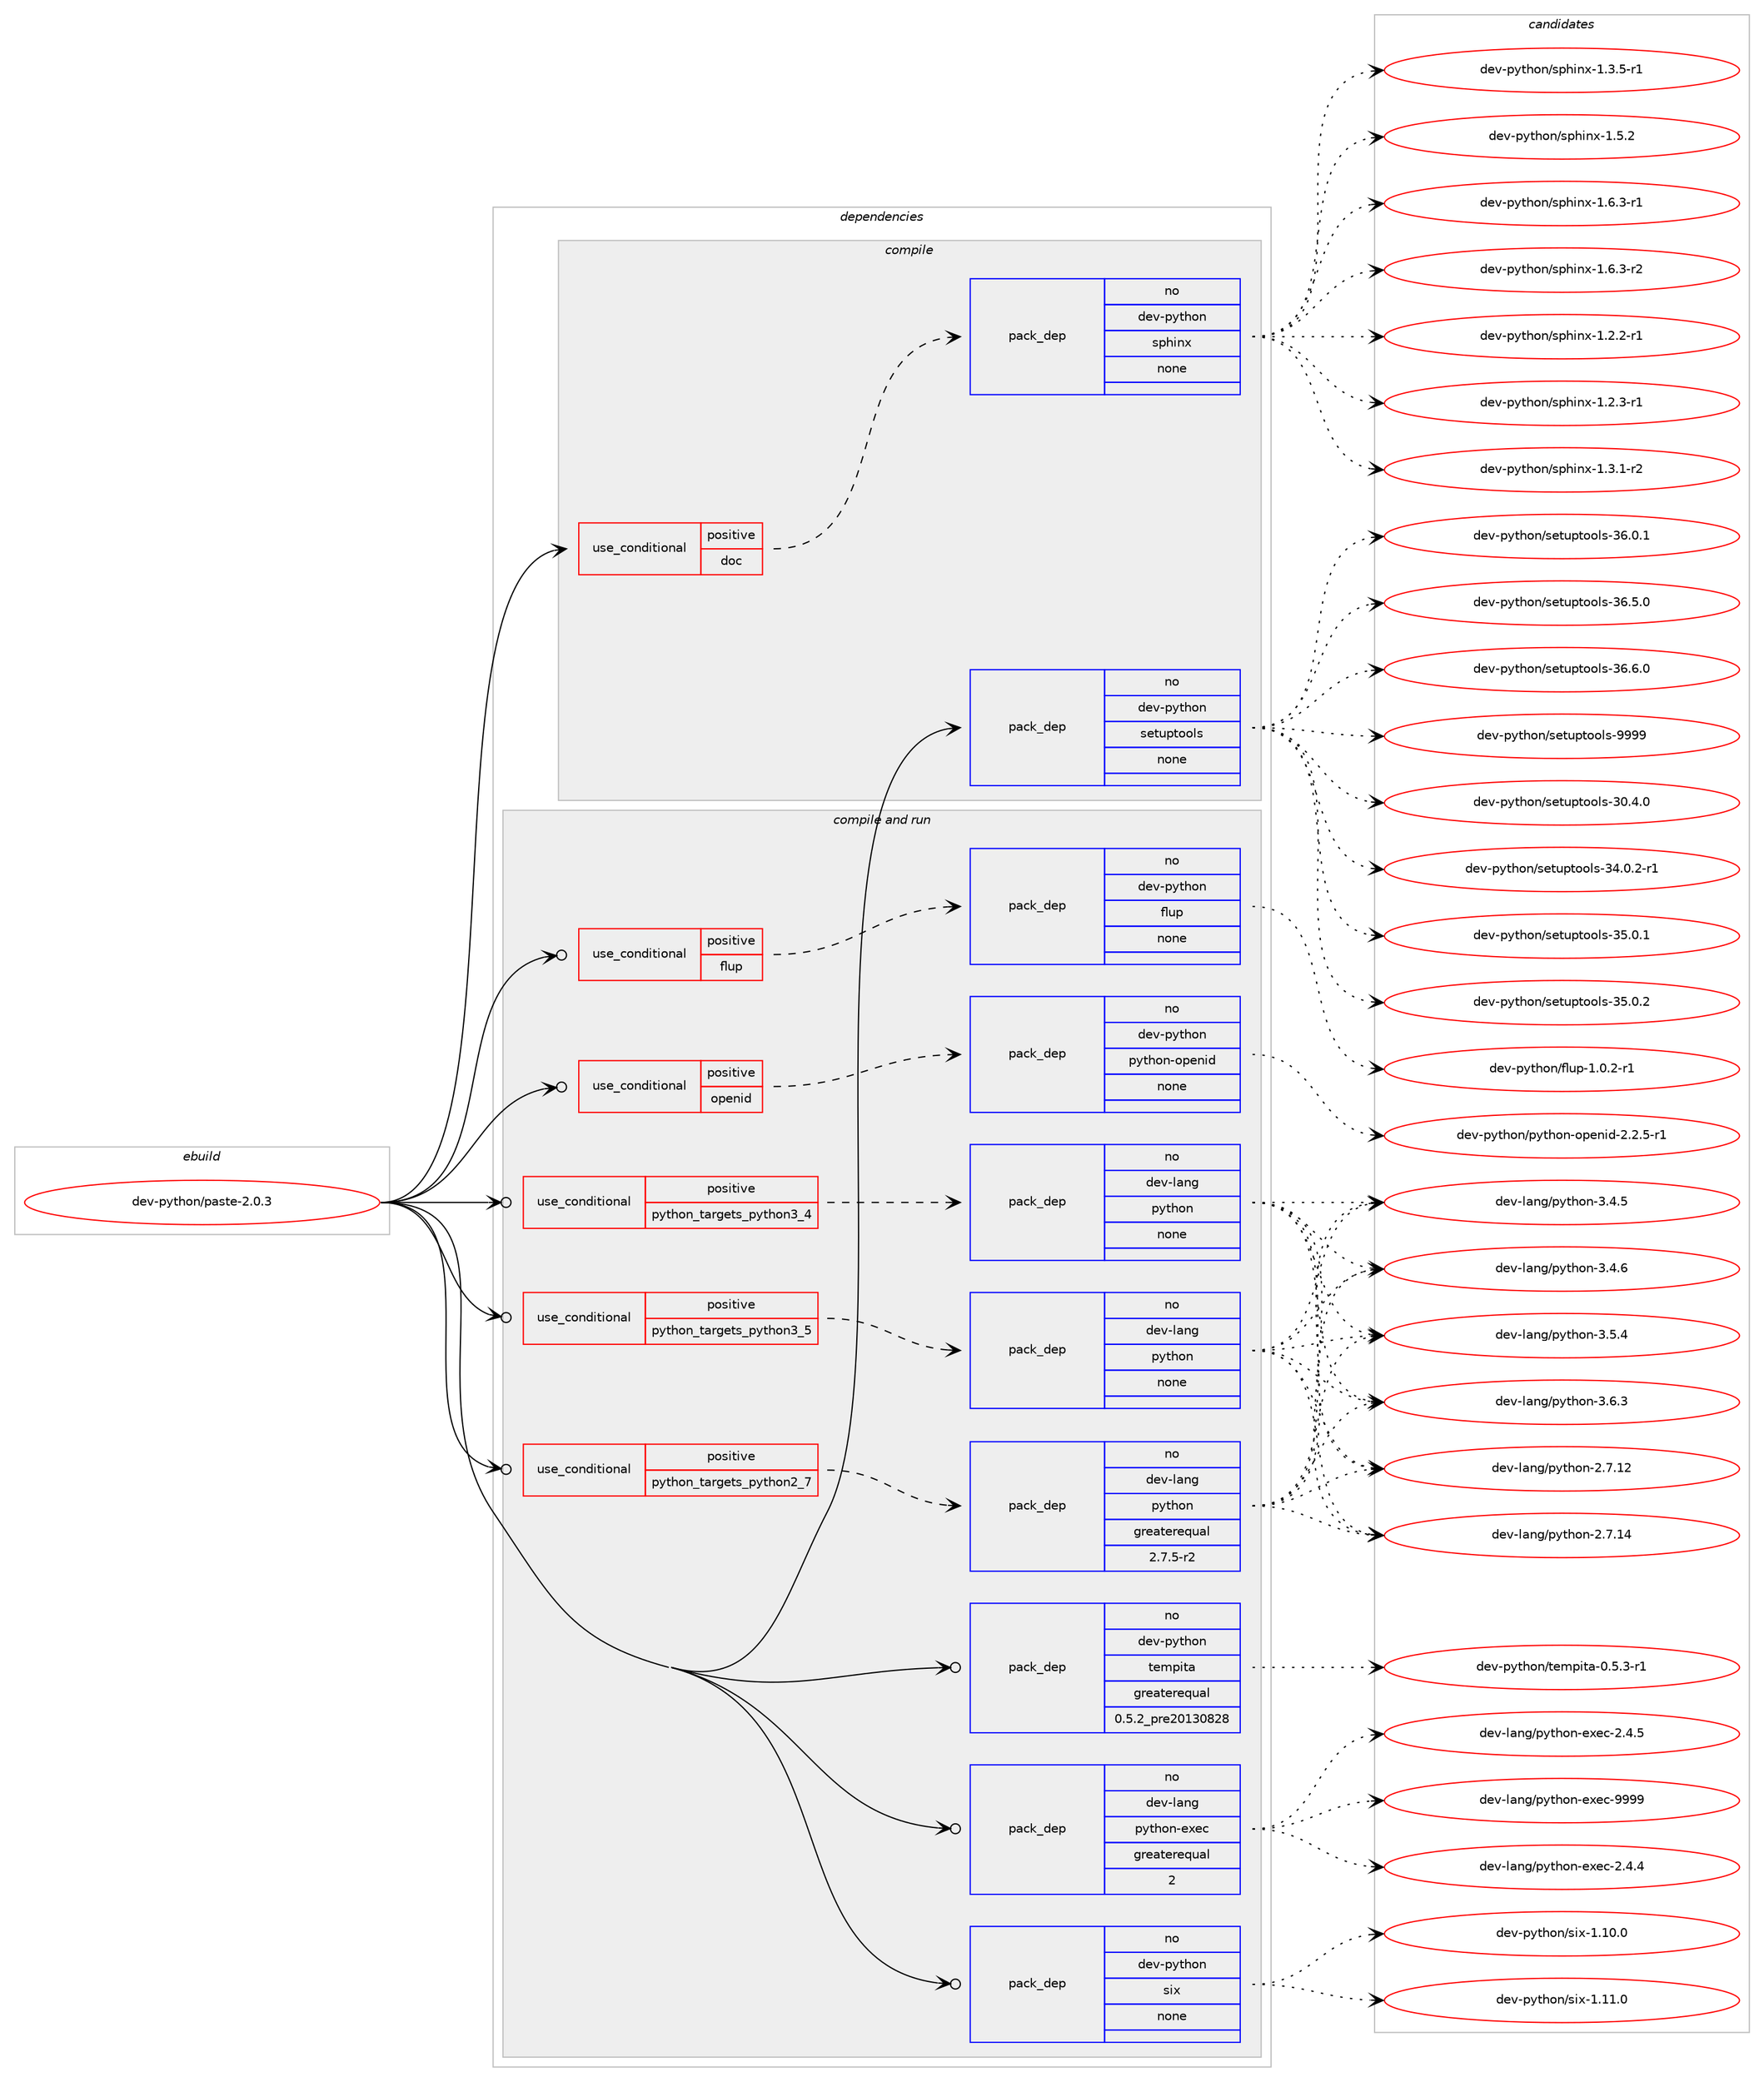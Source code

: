 digraph prolog {

# *************
# Graph options
# *************

newrank=true;
concentrate=true;
compound=true;
graph [rankdir=LR,fontname=Helvetica,fontsize=10,ranksep=1.5];#, ranksep=2.5, nodesep=0.2];
edge  [arrowhead=vee];
node  [fontname=Helvetica,fontsize=10];

# **********
# The ebuild
# **********

subgraph cluster_leftcol {
color=gray;
rank=same;
label=<<i>ebuild</i>>;
id [label="dev-python/paste-2.0.3", color=red, width=4, href="../dev-python/paste-2.0.3.svg"];
}

# ****************
# The dependencies
# ****************

subgraph cluster_midcol {
color=gray;
label=<<i>dependencies</i>>;
subgraph cluster_compile {
fillcolor="#eeeeee";
style=filled;
label=<<i>compile</i>>;
subgraph cond37017 {
dependency172443 [label=<<TABLE BORDER="0" CELLBORDER="1" CELLSPACING="0" CELLPADDING="4"><TR><TD ROWSPAN="3" CELLPADDING="10">use_conditional</TD></TR><TR><TD>positive</TD></TR><TR><TD>doc</TD></TR></TABLE>>, shape=none, color=red];
subgraph pack131519 {
dependency172444 [label=<<TABLE BORDER="0" CELLBORDER="1" CELLSPACING="0" CELLPADDING="4" WIDTH="220"><TR><TD ROWSPAN="6" CELLPADDING="30">pack_dep</TD></TR><TR><TD WIDTH="110">no</TD></TR><TR><TD>dev-python</TD></TR><TR><TD>sphinx</TD></TR><TR><TD>none</TD></TR><TR><TD></TD></TR></TABLE>>, shape=none, color=blue];
}
dependency172443:e -> dependency172444:w [weight=20,style="dashed",arrowhead="vee"];
}
id:e -> dependency172443:w [weight=20,style="solid",arrowhead="vee"];
subgraph pack131520 {
dependency172445 [label=<<TABLE BORDER="0" CELLBORDER="1" CELLSPACING="0" CELLPADDING="4" WIDTH="220"><TR><TD ROWSPAN="6" CELLPADDING="30">pack_dep</TD></TR><TR><TD WIDTH="110">no</TD></TR><TR><TD>dev-python</TD></TR><TR><TD>setuptools</TD></TR><TR><TD>none</TD></TR><TR><TD></TD></TR></TABLE>>, shape=none, color=blue];
}
id:e -> dependency172445:w [weight=20,style="solid",arrowhead="vee"];
}
subgraph cluster_compileandrun {
fillcolor="#eeeeee";
style=filled;
label=<<i>compile and run</i>>;
subgraph cond37018 {
dependency172446 [label=<<TABLE BORDER="0" CELLBORDER="1" CELLSPACING="0" CELLPADDING="4"><TR><TD ROWSPAN="3" CELLPADDING="10">use_conditional</TD></TR><TR><TD>positive</TD></TR><TR><TD>flup</TD></TR></TABLE>>, shape=none, color=red];
subgraph pack131521 {
dependency172447 [label=<<TABLE BORDER="0" CELLBORDER="1" CELLSPACING="0" CELLPADDING="4" WIDTH="220"><TR><TD ROWSPAN="6" CELLPADDING="30">pack_dep</TD></TR><TR><TD WIDTH="110">no</TD></TR><TR><TD>dev-python</TD></TR><TR><TD>flup</TD></TR><TR><TD>none</TD></TR><TR><TD></TD></TR></TABLE>>, shape=none, color=blue];
}
dependency172446:e -> dependency172447:w [weight=20,style="dashed",arrowhead="vee"];
}
id:e -> dependency172446:w [weight=20,style="solid",arrowhead="odotvee"];
subgraph cond37019 {
dependency172448 [label=<<TABLE BORDER="0" CELLBORDER="1" CELLSPACING="0" CELLPADDING="4"><TR><TD ROWSPAN="3" CELLPADDING="10">use_conditional</TD></TR><TR><TD>positive</TD></TR><TR><TD>openid</TD></TR></TABLE>>, shape=none, color=red];
subgraph pack131522 {
dependency172449 [label=<<TABLE BORDER="0" CELLBORDER="1" CELLSPACING="0" CELLPADDING="4" WIDTH="220"><TR><TD ROWSPAN="6" CELLPADDING="30">pack_dep</TD></TR><TR><TD WIDTH="110">no</TD></TR><TR><TD>dev-python</TD></TR><TR><TD>python-openid</TD></TR><TR><TD>none</TD></TR><TR><TD></TD></TR></TABLE>>, shape=none, color=blue];
}
dependency172448:e -> dependency172449:w [weight=20,style="dashed",arrowhead="vee"];
}
id:e -> dependency172448:w [weight=20,style="solid",arrowhead="odotvee"];
subgraph cond37020 {
dependency172450 [label=<<TABLE BORDER="0" CELLBORDER="1" CELLSPACING="0" CELLPADDING="4"><TR><TD ROWSPAN="3" CELLPADDING="10">use_conditional</TD></TR><TR><TD>positive</TD></TR><TR><TD>python_targets_python2_7</TD></TR></TABLE>>, shape=none, color=red];
subgraph pack131523 {
dependency172451 [label=<<TABLE BORDER="0" CELLBORDER="1" CELLSPACING="0" CELLPADDING="4" WIDTH="220"><TR><TD ROWSPAN="6" CELLPADDING="30">pack_dep</TD></TR><TR><TD WIDTH="110">no</TD></TR><TR><TD>dev-lang</TD></TR><TR><TD>python</TD></TR><TR><TD>greaterequal</TD></TR><TR><TD>2.7.5-r2</TD></TR></TABLE>>, shape=none, color=blue];
}
dependency172450:e -> dependency172451:w [weight=20,style="dashed",arrowhead="vee"];
}
id:e -> dependency172450:w [weight=20,style="solid",arrowhead="odotvee"];
subgraph cond37021 {
dependency172452 [label=<<TABLE BORDER="0" CELLBORDER="1" CELLSPACING="0" CELLPADDING="4"><TR><TD ROWSPAN="3" CELLPADDING="10">use_conditional</TD></TR><TR><TD>positive</TD></TR><TR><TD>python_targets_python3_4</TD></TR></TABLE>>, shape=none, color=red];
subgraph pack131524 {
dependency172453 [label=<<TABLE BORDER="0" CELLBORDER="1" CELLSPACING="0" CELLPADDING="4" WIDTH="220"><TR><TD ROWSPAN="6" CELLPADDING="30">pack_dep</TD></TR><TR><TD WIDTH="110">no</TD></TR><TR><TD>dev-lang</TD></TR><TR><TD>python</TD></TR><TR><TD>none</TD></TR><TR><TD></TD></TR></TABLE>>, shape=none, color=blue];
}
dependency172452:e -> dependency172453:w [weight=20,style="dashed",arrowhead="vee"];
}
id:e -> dependency172452:w [weight=20,style="solid",arrowhead="odotvee"];
subgraph cond37022 {
dependency172454 [label=<<TABLE BORDER="0" CELLBORDER="1" CELLSPACING="0" CELLPADDING="4"><TR><TD ROWSPAN="3" CELLPADDING="10">use_conditional</TD></TR><TR><TD>positive</TD></TR><TR><TD>python_targets_python3_5</TD></TR></TABLE>>, shape=none, color=red];
subgraph pack131525 {
dependency172455 [label=<<TABLE BORDER="0" CELLBORDER="1" CELLSPACING="0" CELLPADDING="4" WIDTH="220"><TR><TD ROWSPAN="6" CELLPADDING="30">pack_dep</TD></TR><TR><TD WIDTH="110">no</TD></TR><TR><TD>dev-lang</TD></TR><TR><TD>python</TD></TR><TR><TD>none</TD></TR><TR><TD></TD></TR></TABLE>>, shape=none, color=blue];
}
dependency172454:e -> dependency172455:w [weight=20,style="dashed",arrowhead="vee"];
}
id:e -> dependency172454:w [weight=20,style="solid",arrowhead="odotvee"];
subgraph pack131526 {
dependency172456 [label=<<TABLE BORDER="0" CELLBORDER="1" CELLSPACING="0" CELLPADDING="4" WIDTH="220"><TR><TD ROWSPAN="6" CELLPADDING="30">pack_dep</TD></TR><TR><TD WIDTH="110">no</TD></TR><TR><TD>dev-lang</TD></TR><TR><TD>python-exec</TD></TR><TR><TD>greaterequal</TD></TR><TR><TD>2</TD></TR></TABLE>>, shape=none, color=blue];
}
id:e -> dependency172456:w [weight=20,style="solid",arrowhead="odotvee"];
subgraph pack131527 {
dependency172457 [label=<<TABLE BORDER="0" CELLBORDER="1" CELLSPACING="0" CELLPADDING="4" WIDTH="220"><TR><TD ROWSPAN="6" CELLPADDING="30">pack_dep</TD></TR><TR><TD WIDTH="110">no</TD></TR><TR><TD>dev-python</TD></TR><TR><TD>six</TD></TR><TR><TD>none</TD></TR><TR><TD></TD></TR></TABLE>>, shape=none, color=blue];
}
id:e -> dependency172457:w [weight=20,style="solid",arrowhead="odotvee"];
subgraph pack131528 {
dependency172458 [label=<<TABLE BORDER="0" CELLBORDER="1" CELLSPACING="0" CELLPADDING="4" WIDTH="220"><TR><TD ROWSPAN="6" CELLPADDING="30">pack_dep</TD></TR><TR><TD WIDTH="110">no</TD></TR><TR><TD>dev-python</TD></TR><TR><TD>tempita</TD></TR><TR><TD>greaterequal</TD></TR><TR><TD>0.5.2_pre20130828</TD></TR></TABLE>>, shape=none, color=blue];
}
id:e -> dependency172458:w [weight=20,style="solid",arrowhead="odotvee"];
}
subgraph cluster_run {
fillcolor="#eeeeee";
style=filled;
label=<<i>run</i>>;
}
}

# **************
# The candidates
# **************

subgraph cluster_choices {
rank=same;
color=gray;
label=<<i>candidates</i>>;

subgraph choice131519 {
color=black;
nodesep=1;
choice10010111845112121116104111110471151121041051101204549465046504511449 [label="dev-python/sphinx-1.2.2-r1", color=red, width=4,href="../dev-python/sphinx-1.2.2-r1.svg"];
choice10010111845112121116104111110471151121041051101204549465046514511449 [label="dev-python/sphinx-1.2.3-r1", color=red, width=4,href="../dev-python/sphinx-1.2.3-r1.svg"];
choice10010111845112121116104111110471151121041051101204549465146494511450 [label="dev-python/sphinx-1.3.1-r2", color=red, width=4,href="../dev-python/sphinx-1.3.1-r2.svg"];
choice10010111845112121116104111110471151121041051101204549465146534511449 [label="dev-python/sphinx-1.3.5-r1", color=red, width=4,href="../dev-python/sphinx-1.3.5-r1.svg"];
choice1001011184511212111610411111047115112104105110120454946534650 [label="dev-python/sphinx-1.5.2", color=red, width=4,href="../dev-python/sphinx-1.5.2.svg"];
choice10010111845112121116104111110471151121041051101204549465446514511449 [label="dev-python/sphinx-1.6.3-r1", color=red, width=4,href="../dev-python/sphinx-1.6.3-r1.svg"];
choice10010111845112121116104111110471151121041051101204549465446514511450 [label="dev-python/sphinx-1.6.3-r2", color=red, width=4,href="../dev-python/sphinx-1.6.3-r2.svg"];
dependency172444:e -> choice10010111845112121116104111110471151121041051101204549465046504511449:w [style=dotted,weight="100"];
dependency172444:e -> choice10010111845112121116104111110471151121041051101204549465046514511449:w [style=dotted,weight="100"];
dependency172444:e -> choice10010111845112121116104111110471151121041051101204549465146494511450:w [style=dotted,weight="100"];
dependency172444:e -> choice10010111845112121116104111110471151121041051101204549465146534511449:w [style=dotted,weight="100"];
dependency172444:e -> choice1001011184511212111610411111047115112104105110120454946534650:w [style=dotted,weight="100"];
dependency172444:e -> choice10010111845112121116104111110471151121041051101204549465446514511449:w [style=dotted,weight="100"];
dependency172444:e -> choice10010111845112121116104111110471151121041051101204549465446514511450:w [style=dotted,weight="100"];
}
subgraph choice131520 {
color=black;
nodesep=1;
choice100101118451121211161041111104711510111611711211611111110811545514846524648 [label="dev-python/setuptools-30.4.0", color=red, width=4,href="../dev-python/setuptools-30.4.0.svg"];
choice1001011184511212111610411111047115101116117112116111111108115455152464846504511449 [label="dev-python/setuptools-34.0.2-r1", color=red, width=4,href="../dev-python/setuptools-34.0.2-r1.svg"];
choice100101118451121211161041111104711510111611711211611111110811545515346484649 [label="dev-python/setuptools-35.0.1", color=red, width=4,href="../dev-python/setuptools-35.0.1.svg"];
choice100101118451121211161041111104711510111611711211611111110811545515346484650 [label="dev-python/setuptools-35.0.2", color=red, width=4,href="../dev-python/setuptools-35.0.2.svg"];
choice100101118451121211161041111104711510111611711211611111110811545515446484649 [label="dev-python/setuptools-36.0.1", color=red, width=4,href="../dev-python/setuptools-36.0.1.svg"];
choice100101118451121211161041111104711510111611711211611111110811545515446534648 [label="dev-python/setuptools-36.5.0", color=red, width=4,href="../dev-python/setuptools-36.5.0.svg"];
choice100101118451121211161041111104711510111611711211611111110811545515446544648 [label="dev-python/setuptools-36.6.0", color=red, width=4,href="../dev-python/setuptools-36.6.0.svg"];
choice10010111845112121116104111110471151011161171121161111111081154557575757 [label="dev-python/setuptools-9999", color=red, width=4,href="../dev-python/setuptools-9999.svg"];
dependency172445:e -> choice100101118451121211161041111104711510111611711211611111110811545514846524648:w [style=dotted,weight="100"];
dependency172445:e -> choice1001011184511212111610411111047115101116117112116111111108115455152464846504511449:w [style=dotted,weight="100"];
dependency172445:e -> choice100101118451121211161041111104711510111611711211611111110811545515346484649:w [style=dotted,weight="100"];
dependency172445:e -> choice100101118451121211161041111104711510111611711211611111110811545515346484650:w [style=dotted,weight="100"];
dependency172445:e -> choice100101118451121211161041111104711510111611711211611111110811545515446484649:w [style=dotted,weight="100"];
dependency172445:e -> choice100101118451121211161041111104711510111611711211611111110811545515446534648:w [style=dotted,weight="100"];
dependency172445:e -> choice100101118451121211161041111104711510111611711211611111110811545515446544648:w [style=dotted,weight="100"];
dependency172445:e -> choice10010111845112121116104111110471151011161171121161111111081154557575757:w [style=dotted,weight="100"];
}
subgraph choice131521 {
color=black;
nodesep=1;
choice10010111845112121116104111110471021081171124549464846504511449 [label="dev-python/flup-1.0.2-r1", color=red, width=4,href="../dev-python/flup-1.0.2-r1.svg"];
dependency172447:e -> choice10010111845112121116104111110471021081171124549464846504511449:w [style=dotted,weight="100"];
}
subgraph choice131522 {
color=black;
nodesep=1;
choice1001011184511212111610411111047112121116104111110451111121011101051004550465046534511449 [label="dev-python/python-openid-2.2.5-r1", color=red, width=4,href="../dev-python/python-openid-2.2.5-r1.svg"];
dependency172449:e -> choice1001011184511212111610411111047112121116104111110451111121011101051004550465046534511449:w [style=dotted,weight="100"];
}
subgraph choice131523 {
color=black;
nodesep=1;
choice10010111845108971101034711212111610411111045504655464950 [label="dev-lang/python-2.7.12", color=red, width=4,href="../dev-lang/python-2.7.12.svg"];
choice10010111845108971101034711212111610411111045504655464952 [label="dev-lang/python-2.7.14", color=red, width=4,href="../dev-lang/python-2.7.14.svg"];
choice100101118451089711010347112121116104111110455146524653 [label="dev-lang/python-3.4.5", color=red, width=4,href="../dev-lang/python-3.4.5.svg"];
choice100101118451089711010347112121116104111110455146524654 [label="dev-lang/python-3.4.6", color=red, width=4,href="../dev-lang/python-3.4.6.svg"];
choice100101118451089711010347112121116104111110455146534652 [label="dev-lang/python-3.5.4", color=red, width=4,href="../dev-lang/python-3.5.4.svg"];
choice100101118451089711010347112121116104111110455146544651 [label="dev-lang/python-3.6.3", color=red, width=4,href="../dev-lang/python-3.6.3.svg"];
dependency172451:e -> choice10010111845108971101034711212111610411111045504655464950:w [style=dotted,weight="100"];
dependency172451:e -> choice10010111845108971101034711212111610411111045504655464952:w [style=dotted,weight="100"];
dependency172451:e -> choice100101118451089711010347112121116104111110455146524653:w [style=dotted,weight="100"];
dependency172451:e -> choice100101118451089711010347112121116104111110455146524654:w [style=dotted,weight="100"];
dependency172451:e -> choice100101118451089711010347112121116104111110455146534652:w [style=dotted,weight="100"];
dependency172451:e -> choice100101118451089711010347112121116104111110455146544651:w [style=dotted,weight="100"];
}
subgraph choice131524 {
color=black;
nodesep=1;
choice10010111845108971101034711212111610411111045504655464950 [label="dev-lang/python-2.7.12", color=red, width=4,href="../dev-lang/python-2.7.12.svg"];
choice10010111845108971101034711212111610411111045504655464952 [label="dev-lang/python-2.7.14", color=red, width=4,href="../dev-lang/python-2.7.14.svg"];
choice100101118451089711010347112121116104111110455146524653 [label="dev-lang/python-3.4.5", color=red, width=4,href="../dev-lang/python-3.4.5.svg"];
choice100101118451089711010347112121116104111110455146524654 [label="dev-lang/python-3.4.6", color=red, width=4,href="../dev-lang/python-3.4.6.svg"];
choice100101118451089711010347112121116104111110455146534652 [label="dev-lang/python-3.5.4", color=red, width=4,href="../dev-lang/python-3.5.4.svg"];
choice100101118451089711010347112121116104111110455146544651 [label="dev-lang/python-3.6.3", color=red, width=4,href="../dev-lang/python-3.6.3.svg"];
dependency172453:e -> choice10010111845108971101034711212111610411111045504655464950:w [style=dotted,weight="100"];
dependency172453:e -> choice10010111845108971101034711212111610411111045504655464952:w [style=dotted,weight="100"];
dependency172453:e -> choice100101118451089711010347112121116104111110455146524653:w [style=dotted,weight="100"];
dependency172453:e -> choice100101118451089711010347112121116104111110455146524654:w [style=dotted,weight="100"];
dependency172453:e -> choice100101118451089711010347112121116104111110455146534652:w [style=dotted,weight="100"];
dependency172453:e -> choice100101118451089711010347112121116104111110455146544651:w [style=dotted,weight="100"];
}
subgraph choice131525 {
color=black;
nodesep=1;
choice10010111845108971101034711212111610411111045504655464950 [label="dev-lang/python-2.7.12", color=red, width=4,href="../dev-lang/python-2.7.12.svg"];
choice10010111845108971101034711212111610411111045504655464952 [label="dev-lang/python-2.7.14", color=red, width=4,href="../dev-lang/python-2.7.14.svg"];
choice100101118451089711010347112121116104111110455146524653 [label="dev-lang/python-3.4.5", color=red, width=4,href="../dev-lang/python-3.4.5.svg"];
choice100101118451089711010347112121116104111110455146524654 [label="dev-lang/python-3.4.6", color=red, width=4,href="../dev-lang/python-3.4.6.svg"];
choice100101118451089711010347112121116104111110455146534652 [label="dev-lang/python-3.5.4", color=red, width=4,href="../dev-lang/python-3.5.4.svg"];
choice100101118451089711010347112121116104111110455146544651 [label="dev-lang/python-3.6.3", color=red, width=4,href="../dev-lang/python-3.6.3.svg"];
dependency172455:e -> choice10010111845108971101034711212111610411111045504655464950:w [style=dotted,weight="100"];
dependency172455:e -> choice10010111845108971101034711212111610411111045504655464952:w [style=dotted,weight="100"];
dependency172455:e -> choice100101118451089711010347112121116104111110455146524653:w [style=dotted,weight="100"];
dependency172455:e -> choice100101118451089711010347112121116104111110455146524654:w [style=dotted,weight="100"];
dependency172455:e -> choice100101118451089711010347112121116104111110455146534652:w [style=dotted,weight="100"];
dependency172455:e -> choice100101118451089711010347112121116104111110455146544651:w [style=dotted,weight="100"];
}
subgraph choice131526 {
color=black;
nodesep=1;
choice1001011184510897110103471121211161041111104510112010199455046524652 [label="dev-lang/python-exec-2.4.4", color=red, width=4,href="../dev-lang/python-exec-2.4.4.svg"];
choice1001011184510897110103471121211161041111104510112010199455046524653 [label="dev-lang/python-exec-2.4.5", color=red, width=4,href="../dev-lang/python-exec-2.4.5.svg"];
choice10010111845108971101034711212111610411111045101120101994557575757 [label="dev-lang/python-exec-9999", color=red, width=4,href="../dev-lang/python-exec-9999.svg"];
dependency172456:e -> choice1001011184510897110103471121211161041111104510112010199455046524652:w [style=dotted,weight="100"];
dependency172456:e -> choice1001011184510897110103471121211161041111104510112010199455046524653:w [style=dotted,weight="100"];
dependency172456:e -> choice10010111845108971101034711212111610411111045101120101994557575757:w [style=dotted,weight="100"];
}
subgraph choice131527 {
color=black;
nodesep=1;
choice100101118451121211161041111104711510512045494649484648 [label="dev-python/six-1.10.0", color=red, width=4,href="../dev-python/six-1.10.0.svg"];
choice100101118451121211161041111104711510512045494649494648 [label="dev-python/six-1.11.0", color=red, width=4,href="../dev-python/six-1.11.0.svg"];
dependency172457:e -> choice100101118451121211161041111104711510512045494649484648:w [style=dotted,weight="100"];
dependency172457:e -> choice100101118451121211161041111104711510512045494649494648:w [style=dotted,weight="100"];
}
subgraph choice131528 {
color=black;
nodesep=1;
choice1001011184511212111610411111047116101109112105116974548465346514511449 [label="dev-python/tempita-0.5.3-r1", color=red, width=4,href="../dev-python/tempita-0.5.3-r1.svg"];
dependency172458:e -> choice1001011184511212111610411111047116101109112105116974548465346514511449:w [style=dotted,weight="100"];
}
}

}

